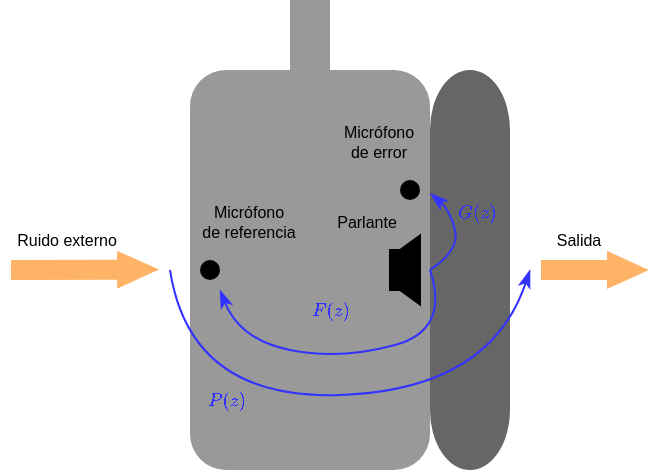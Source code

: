 <mxfile version="15.2.7" type="device"><diagram id="Uaeq2iv6ltRxRMqHuuGY" name="Página-1"><mxGraphModel dx="377" dy="257" grid="1" gridSize="5" guides="1" tooltips="1" connect="1" arrows="1" fold="1" page="1" pageScale="1" pageWidth="1654" pageHeight="1169" math="1" shadow="0"><root><mxCell id="0"/><mxCell id="1" parent="0"/><mxCell id="gLS181UH8pNtoe7bFuRa-7" value="" style="rounded=1;whiteSpace=wrap;html=1;fontSize=15;sketch=0;shadow=0;fillColor=#999999;strokeColor=none;" vertex="1" parent="1"><mxGeometry x="190" y="180" width="120" height="200" as="geometry"/></mxCell><mxCell id="gLS181UH8pNtoe7bFuRa-8" value="" style="ellipse;whiteSpace=wrap;html=1;rounded=1;shadow=0;sketch=0;fontSize=15;fillColor=#666666;strokeColor=none;fontColor=#333333;" vertex="1" parent="1"><mxGeometry x="310" y="180" width="40" height="60" as="geometry"/></mxCell><mxCell id="gLS181UH8pNtoe7bFuRa-9" value="" style="ellipse;whiteSpace=wrap;html=1;rounded=1;shadow=0;sketch=0;fontSize=15;fillColor=#666666;strokeColor=none;fontColor=#333333;" vertex="1" parent="1"><mxGeometry x="310" y="320" width="40" height="60" as="geometry"/></mxCell><mxCell id="gLS181UH8pNtoe7bFuRa-10" value="" style="rounded=0;whiteSpace=wrap;html=1;shadow=0;sketch=0;fontSize=15;fillColor=#666666;strokeColor=none;fontColor=#333333;" vertex="1" parent="1"><mxGeometry x="310" y="210" width="40" height="140" as="geometry"/></mxCell><mxCell id="gLS181UH8pNtoe7bFuRa-11" value="" style="rounded=0;whiteSpace=wrap;html=1;shadow=0;sketch=0;fontSize=15;strokeColor=none;fillColor=#999999;" vertex="1" parent="1"><mxGeometry x="240" y="145" width="20" height="45" as="geometry"/></mxCell><mxCell id="gLS181UH8pNtoe7bFuRa-13" value="" style="ellipse;whiteSpace=wrap;html=1;aspect=fixed;rounded=1;shadow=0;sketch=0;fontSize=15;strokeColor=none;fillColor=#000000;" vertex="1" parent="1"><mxGeometry x="195" y="275" width="10" height="10" as="geometry"/></mxCell><mxCell id="gLS181UH8pNtoe7bFuRa-18" value="" style="ellipse;whiteSpace=wrap;html=1;aspect=fixed;rounded=1;shadow=0;sketch=0;fontSize=15;strokeColor=none;fillColor=#000000;" vertex="1" parent="1"><mxGeometry x="295" y="235" width="10" height="10" as="geometry"/></mxCell><mxCell id="gLS181UH8pNtoe7bFuRa-20" value="" style="shape=trapezoid;perimeter=trapezoidPerimeter;whiteSpace=wrap;html=1;fixedSize=1;rounded=0;shadow=0;sketch=0;fontSize=15;strokeColor=default;fillColor=#000000;rotation=-90;size=7.27;" vertex="1" parent="1"><mxGeometry x="282.73" y="275" width="34.53" height="10" as="geometry"/></mxCell><mxCell id="gLS181UH8pNtoe7bFuRa-21" value="" style="rounded=0;whiteSpace=wrap;html=1;shadow=0;sketch=0;fontSize=15;strokeColor=default;fillColor=#000000;" vertex="1" parent="1"><mxGeometry x="290" y="270" width="5" height="20" as="geometry"/></mxCell><mxCell id="gLS181UH8pNtoe7bFuRa-26" value="Micrófono &lt;br style=&quot;font-size: 8px;&quot;&gt;de error" style="text;html=1;align=center;verticalAlign=middle;resizable=0;points=[];autosize=1;strokeColor=none;fillColor=none;fontSize=8;fontFamily=Helvetica;fontStyle=0" vertex="1" parent="1"><mxGeometry x="259" y="201" width="50" height="30" as="geometry"/></mxCell><mxCell id="gLS181UH8pNtoe7bFuRa-27" value="Micrófono &lt;br style=&quot;font-size: 8px;&quot;&gt;de referencia" style="text;html=1;align=center;verticalAlign=middle;resizable=0;points=[];autosize=1;strokeColor=none;fillColor=none;fontSize=8;fontFamily=Helvetica;fontStyle=0" vertex="1" parent="1"><mxGeometry x="189" y="241" width="60" height="30" as="geometry"/></mxCell><mxCell id="gLS181UH8pNtoe7bFuRa-32" value="" style="shape=flexArrow;endArrow=classic;html=1;fontFamily=Helvetica;fontSize=7;strokeColor=none;fillColor=#FFB366;endWidth=8;endSize=6.66;" edge="1" parent="1"><mxGeometry width="50" height="50" relative="1" as="geometry"><mxPoint x="100" y="280" as="sourcePoint"/><mxPoint x="175" y="279.8" as="targetPoint"/></mxGeometry></mxCell><mxCell id="gLS181UH8pNtoe7bFuRa-33" value="Ruido externo" style="text;html=1;align=center;verticalAlign=middle;resizable=0;points=[];autosize=1;strokeColor=none;fillColor=none;fontSize=8;fontFamily=Helvetica;fontStyle=0" vertex="1" parent="1"><mxGeometry x="95" y="255" width="65" height="20" as="geometry"/></mxCell><mxCell id="gLS181UH8pNtoe7bFuRa-34" value="" style="shape=flexArrow;endArrow=classic;html=1;fontFamily=Helvetica;fontSize=7;strokeColor=none;fillColor=#FFB366;endWidth=8;endSize=6.66;" edge="1" parent="1"><mxGeometry width="50" height="50" relative="1" as="geometry"><mxPoint x="365" y="279.96" as="sourcePoint"/><mxPoint x="420" y="280" as="targetPoint"/></mxGeometry></mxCell><mxCell id="gLS181UH8pNtoe7bFuRa-35" value="Salida" style="text;html=1;align=center;verticalAlign=middle;resizable=0;points=[];autosize=1;strokeColor=none;fillColor=none;fontSize=8;fontFamily=Helvetica;fontStyle=0" vertex="1" parent="1"><mxGeometry x="366" y="255" width="35" height="20" as="geometry"/></mxCell><mxCell id="gLS181UH8pNtoe7bFuRa-36" value="Parlante" style="text;html=1;align=center;verticalAlign=middle;resizable=0;points=[];autosize=1;strokeColor=none;fillColor=none;fontSize=8;fontFamily=Helvetica;fontStyle=0" vertex="1" parent="1"><mxGeometry x="255" y="246" width="45" height="20" as="geometry"/></mxCell><mxCell id="gLS181UH8pNtoe7bFuRa-38" value="" style="curved=1;endArrow=classicThin;html=1;fontFamily=Helvetica;fontSize=8;fontColor=#6666FF;strokeColor=#3333FF;fillColor=#fff2cc;endFill=1;strokeWidth=1;" edge="1" parent="1"><mxGeometry width="50" height="50" relative="1" as="geometry"><mxPoint x="180" y="280" as="sourcePoint"/><mxPoint x="360" y="280" as="targetPoint"/><Array as="points"><mxPoint x="190" y="345"/><mxPoint x="340" y="340"/></Array></mxGeometry></mxCell><mxCell id="gLS181UH8pNtoe7bFuRa-39" value="$$P(z)$$" style="text;html=1;align=center;verticalAlign=middle;resizable=0;points=[];autosize=1;strokeColor=none;fillColor=none;fontSize=8;fontFamily=Helvetica;fontColor=#3333FF;" vertex="1" parent="1"><mxGeometry x="185" y="335" width="45" height="20" as="geometry"/></mxCell><mxCell id="gLS181UH8pNtoe7bFuRa-41" value="" style="curved=1;endArrow=classicThin;html=1;fontFamily=Helvetica;fontSize=8;fontColor=#6666FF;strokeColor=#3333FF;strokeWidth=1;fillColor=#fff2cc;exitX=1;exitY=0.5;exitDx=0;exitDy=0;entryX=0.005;entryY=0.227;entryDx=0;entryDy=0;entryPerimeter=0;endFill=1;" edge="1" parent="1" source="gLS181UH8pNtoe7bFuRa-7" target="gLS181UH8pNtoe7bFuRa-10"><mxGeometry width="50" height="50" relative="1" as="geometry"><mxPoint x="235" y="295" as="sourcePoint"/><mxPoint x="285" y="245" as="targetPoint"/><Array as="points"><mxPoint x="325" y="270"/><mxPoint x="320" y="250"/></Array></mxGeometry></mxCell><mxCell id="gLS181UH8pNtoe7bFuRa-44" value="$$G(z)$$" style="text;html=1;align=center;verticalAlign=middle;resizable=0;points=[];autosize=1;strokeColor=none;fillColor=none;fontSize=8;fontFamily=Helvetica;fontColor=#3333FF;" vertex="1" parent="1"><mxGeometry x="310" y="241" width="45" height="20" as="geometry"/></mxCell><mxCell id="gLS181UH8pNtoe7bFuRa-45" value="" style="curved=1;endArrow=classicThin;html=1;fontFamily=Helvetica;fontSize=8;fontColor=#6666FF;strokeColor=#3333FF;strokeWidth=1;fillColor=#fff2cc;exitX=0;exitY=0.5;exitDx=0;exitDy=0;endFill=1;" edge="1" parent="1" source="gLS181UH8pNtoe7bFuRa-10"><mxGeometry width="50" height="50" relative="1" as="geometry"><mxPoint x="311" y="268" as="sourcePoint"/><mxPoint x="205" y="290" as="targetPoint"/><Array as="points"><mxPoint x="320" y="310"/><mxPoint x="265" y="325"/><mxPoint x="215" y="315"/></Array></mxGeometry></mxCell><mxCell id="gLS181UH8pNtoe7bFuRa-46" value="$$F(z)$$" style="text;html=1;align=center;verticalAlign=middle;resizable=0;points=[];autosize=1;strokeColor=none;fillColor=none;fontSize=8;fontFamily=Helvetica;fontColor=#3333FF;" vertex="1" parent="1"><mxGeometry x="237.73" y="290" width="45" height="20" as="geometry"/></mxCell></root></mxGraphModel></diagram></mxfile>